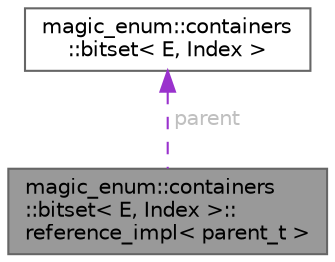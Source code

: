 digraph "magic_enum::containers::bitset&lt; E, Index &gt;::reference_impl&lt; parent_t &gt;"
{
 // LATEX_PDF_SIZE
  bgcolor="transparent";
  edge [fontname=Helvetica,fontsize=10,labelfontname=Helvetica,labelfontsize=10];
  node [fontname=Helvetica,fontsize=10,shape=box,height=0.2,width=0.4];
  Node1 [id="Node000001",label="magic_enum::containers\l::bitset\< E, Index \>::\lreference_impl\< parent_t \>",height=0.2,width=0.4,color="gray40", fillcolor="grey60", style="filled", fontcolor="black",tooltip=" "];
  Node2 -> Node1 [id="edge1_Node000001_Node000002",dir="back",color="darkorchid3",style="dashed",tooltip=" ",label=" parent",fontcolor="grey" ];
  Node2 [id="Node000002",label="magic_enum::containers\l::bitset\< E, Index \>",height=0.2,width=0.4,color="gray40", fillcolor="white", style="filled",URL="$classmagic__enum_1_1containers_1_1bitset.html",tooltip=" "];
}
